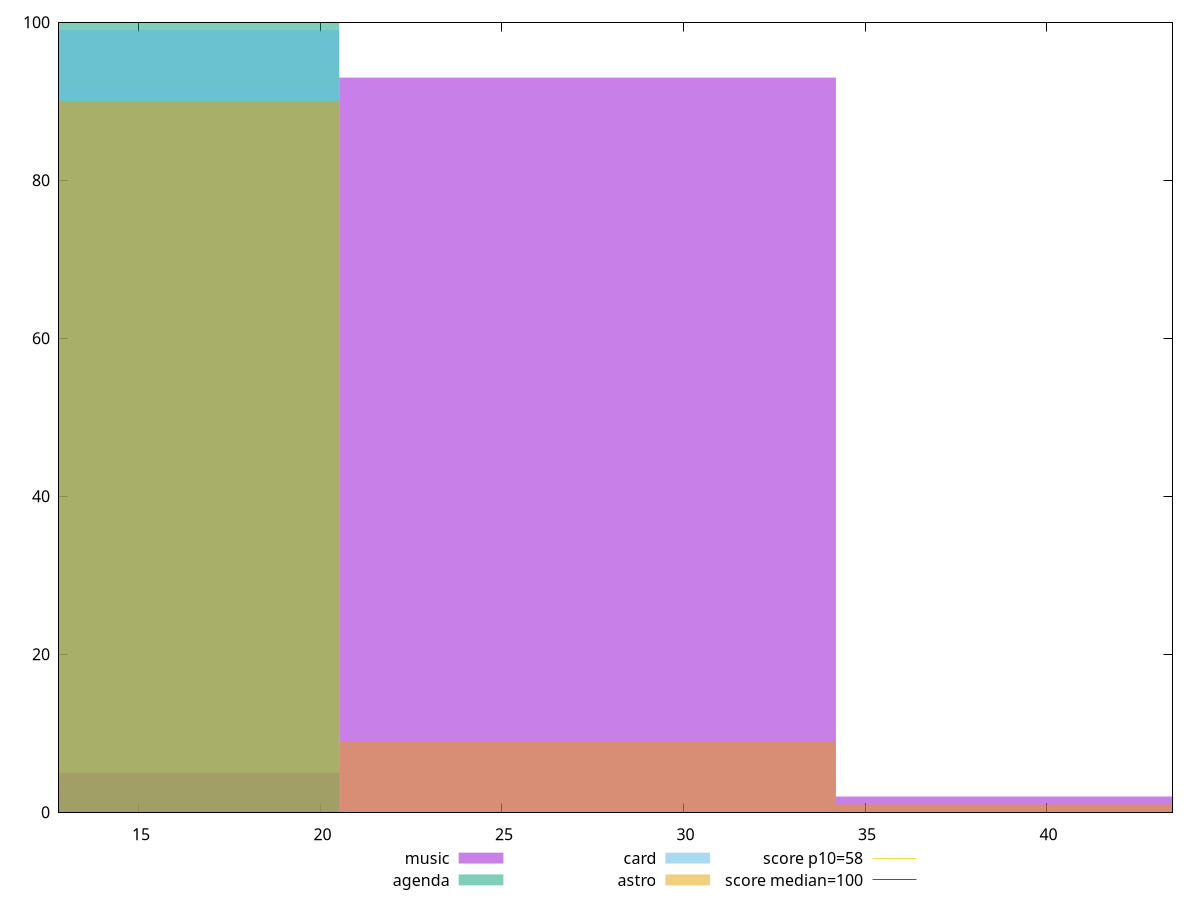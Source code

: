 reset

$music <<EOF
41.03633714210823 2
27.35755809473882 93
13.67877904736941 5
EOF

$agenda <<EOF
13.67877904736941 100
EOF

$card <<EOF
13.67877904736941 99
EOF

$astro <<EOF
41.03633714210823 1
13.67877904736941 90
27.35755809473882 9
EOF

set key outside below
set boxwidth 13.67877904736941
set xrange [12.8:43.46666666666667]
set yrange [0:100]
set trange [0:100]
set style fill transparent solid 0.5 noborder

set parametric
set terminal svg size 640, 520 enhanced background rgb 'white'
set output "reports/report_00030_2021-02-24T20-42-31.540Z/estimated-input-latency/comparison/histogram/all_raw.svg"

plot $music title "music" with boxes, \
     $agenda title "agenda" with boxes, \
     $card title "card" with boxes, \
     $astro title "astro" with boxes, \
     58,t title "score p10=58", \
     100,t title "score median=100"

reset
